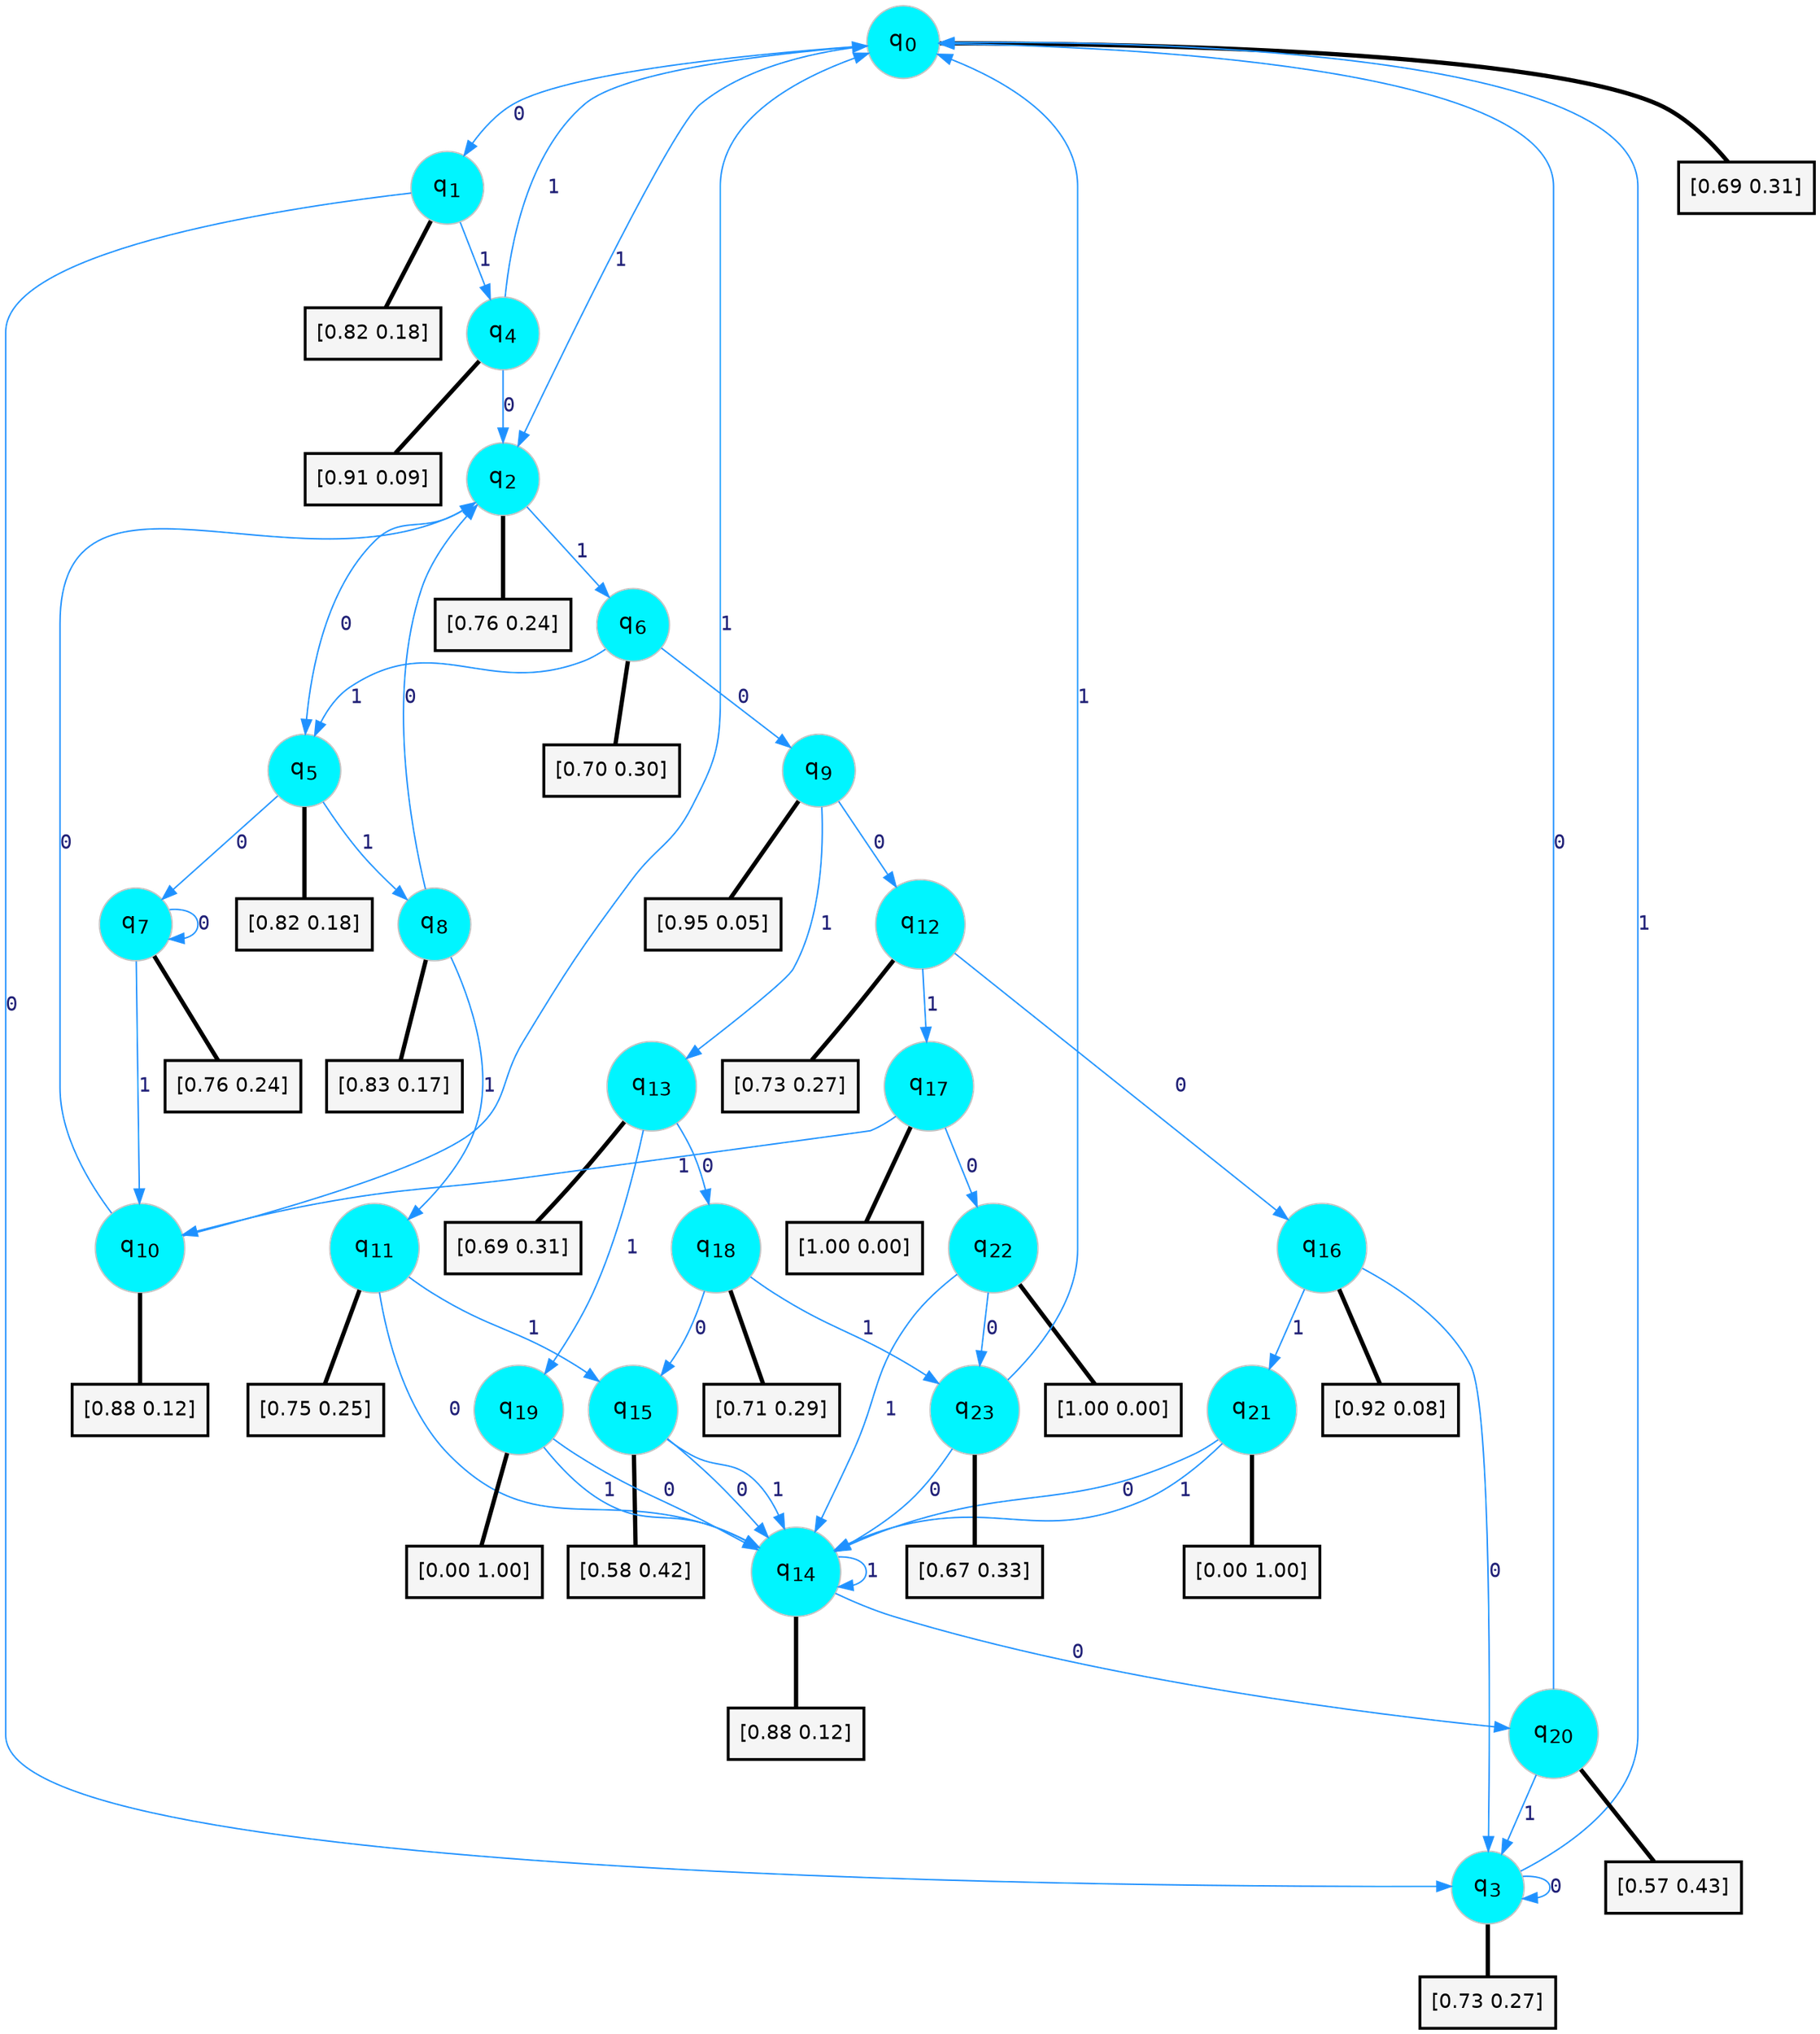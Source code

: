 digraph G {
graph [
bgcolor=transparent, dpi=300, rankdir=TD, size="40,25"];
node [
color=gray, fillcolor=turquoise1, fontcolor=black, fontname=Helvetica, fontsize=16, fontweight=bold, shape=circle, style=filled];
edge [
arrowsize=1, color=dodgerblue1, fontcolor=midnightblue, fontname=courier, fontweight=bold, penwidth=1, style=solid, weight=20];
0[label=<q<SUB>0</SUB>>];
1[label=<q<SUB>1</SUB>>];
2[label=<q<SUB>2</SUB>>];
3[label=<q<SUB>3</SUB>>];
4[label=<q<SUB>4</SUB>>];
5[label=<q<SUB>5</SUB>>];
6[label=<q<SUB>6</SUB>>];
7[label=<q<SUB>7</SUB>>];
8[label=<q<SUB>8</SUB>>];
9[label=<q<SUB>9</SUB>>];
10[label=<q<SUB>10</SUB>>];
11[label=<q<SUB>11</SUB>>];
12[label=<q<SUB>12</SUB>>];
13[label=<q<SUB>13</SUB>>];
14[label=<q<SUB>14</SUB>>];
15[label=<q<SUB>15</SUB>>];
16[label=<q<SUB>16</SUB>>];
17[label=<q<SUB>17</SUB>>];
18[label=<q<SUB>18</SUB>>];
19[label=<q<SUB>19</SUB>>];
20[label=<q<SUB>20</SUB>>];
21[label=<q<SUB>21</SUB>>];
22[label=<q<SUB>22</SUB>>];
23[label=<q<SUB>23</SUB>>];
24[label="[0.69 0.31]", shape=box,fontcolor=black, fontname=Helvetica, fontsize=14, penwidth=2, fillcolor=whitesmoke,color=black];
25[label="[0.82 0.18]", shape=box,fontcolor=black, fontname=Helvetica, fontsize=14, penwidth=2, fillcolor=whitesmoke,color=black];
26[label="[0.76 0.24]", shape=box,fontcolor=black, fontname=Helvetica, fontsize=14, penwidth=2, fillcolor=whitesmoke,color=black];
27[label="[0.73 0.27]", shape=box,fontcolor=black, fontname=Helvetica, fontsize=14, penwidth=2, fillcolor=whitesmoke,color=black];
28[label="[0.91 0.09]", shape=box,fontcolor=black, fontname=Helvetica, fontsize=14, penwidth=2, fillcolor=whitesmoke,color=black];
29[label="[0.82 0.18]", shape=box,fontcolor=black, fontname=Helvetica, fontsize=14, penwidth=2, fillcolor=whitesmoke,color=black];
30[label="[0.70 0.30]", shape=box,fontcolor=black, fontname=Helvetica, fontsize=14, penwidth=2, fillcolor=whitesmoke,color=black];
31[label="[0.76 0.24]", shape=box,fontcolor=black, fontname=Helvetica, fontsize=14, penwidth=2, fillcolor=whitesmoke,color=black];
32[label="[0.83 0.17]", shape=box,fontcolor=black, fontname=Helvetica, fontsize=14, penwidth=2, fillcolor=whitesmoke,color=black];
33[label="[0.95 0.05]", shape=box,fontcolor=black, fontname=Helvetica, fontsize=14, penwidth=2, fillcolor=whitesmoke,color=black];
34[label="[0.88 0.12]", shape=box,fontcolor=black, fontname=Helvetica, fontsize=14, penwidth=2, fillcolor=whitesmoke,color=black];
35[label="[0.75 0.25]", shape=box,fontcolor=black, fontname=Helvetica, fontsize=14, penwidth=2, fillcolor=whitesmoke,color=black];
36[label="[0.73 0.27]", shape=box,fontcolor=black, fontname=Helvetica, fontsize=14, penwidth=2, fillcolor=whitesmoke,color=black];
37[label="[0.69 0.31]", shape=box,fontcolor=black, fontname=Helvetica, fontsize=14, penwidth=2, fillcolor=whitesmoke,color=black];
38[label="[0.88 0.12]", shape=box,fontcolor=black, fontname=Helvetica, fontsize=14, penwidth=2, fillcolor=whitesmoke,color=black];
39[label="[0.58 0.42]", shape=box,fontcolor=black, fontname=Helvetica, fontsize=14, penwidth=2, fillcolor=whitesmoke,color=black];
40[label="[0.92 0.08]", shape=box,fontcolor=black, fontname=Helvetica, fontsize=14, penwidth=2, fillcolor=whitesmoke,color=black];
41[label="[1.00 0.00]", shape=box,fontcolor=black, fontname=Helvetica, fontsize=14, penwidth=2, fillcolor=whitesmoke,color=black];
42[label="[0.71 0.29]", shape=box,fontcolor=black, fontname=Helvetica, fontsize=14, penwidth=2, fillcolor=whitesmoke,color=black];
43[label="[0.00 1.00]", shape=box,fontcolor=black, fontname=Helvetica, fontsize=14, penwidth=2, fillcolor=whitesmoke,color=black];
44[label="[0.57 0.43]", shape=box,fontcolor=black, fontname=Helvetica, fontsize=14, penwidth=2, fillcolor=whitesmoke,color=black];
45[label="[0.00 1.00]", shape=box,fontcolor=black, fontname=Helvetica, fontsize=14, penwidth=2, fillcolor=whitesmoke,color=black];
46[label="[1.00 0.00]", shape=box,fontcolor=black, fontname=Helvetica, fontsize=14, penwidth=2, fillcolor=whitesmoke,color=black];
47[label="[0.67 0.33]", shape=box,fontcolor=black, fontname=Helvetica, fontsize=14, penwidth=2, fillcolor=whitesmoke,color=black];
0->1 [label=0];
0->2 [label=1];
0->24 [arrowhead=none, penwidth=3,color=black];
1->3 [label=0];
1->4 [label=1];
1->25 [arrowhead=none, penwidth=3,color=black];
2->5 [label=0];
2->6 [label=1];
2->26 [arrowhead=none, penwidth=3,color=black];
3->3 [label=0];
3->0 [label=1];
3->27 [arrowhead=none, penwidth=3,color=black];
4->2 [label=0];
4->0 [label=1];
4->28 [arrowhead=none, penwidth=3,color=black];
5->7 [label=0];
5->8 [label=1];
5->29 [arrowhead=none, penwidth=3,color=black];
6->9 [label=0];
6->5 [label=1];
6->30 [arrowhead=none, penwidth=3,color=black];
7->7 [label=0];
7->10 [label=1];
7->31 [arrowhead=none, penwidth=3,color=black];
8->2 [label=0];
8->11 [label=1];
8->32 [arrowhead=none, penwidth=3,color=black];
9->12 [label=0];
9->13 [label=1];
9->33 [arrowhead=none, penwidth=3,color=black];
10->2 [label=0];
10->0 [label=1];
10->34 [arrowhead=none, penwidth=3,color=black];
11->14 [label=0];
11->15 [label=1];
11->35 [arrowhead=none, penwidth=3,color=black];
12->16 [label=0];
12->17 [label=1];
12->36 [arrowhead=none, penwidth=3,color=black];
13->18 [label=0];
13->19 [label=1];
13->37 [arrowhead=none, penwidth=3,color=black];
14->20 [label=0];
14->14 [label=1];
14->38 [arrowhead=none, penwidth=3,color=black];
15->14 [label=0];
15->14 [label=1];
15->39 [arrowhead=none, penwidth=3,color=black];
16->3 [label=0];
16->21 [label=1];
16->40 [arrowhead=none, penwidth=3,color=black];
17->22 [label=0];
17->10 [label=1];
17->41 [arrowhead=none, penwidth=3,color=black];
18->15 [label=0];
18->23 [label=1];
18->42 [arrowhead=none, penwidth=3,color=black];
19->14 [label=0];
19->14 [label=1];
19->43 [arrowhead=none, penwidth=3,color=black];
20->0 [label=0];
20->3 [label=1];
20->44 [arrowhead=none, penwidth=3,color=black];
21->14 [label=0];
21->14 [label=1];
21->45 [arrowhead=none, penwidth=3,color=black];
22->23 [label=0];
22->14 [label=1];
22->46 [arrowhead=none, penwidth=3,color=black];
23->14 [label=0];
23->0 [label=1];
23->47 [arrowhead=none, penwidth=3,color=black];
}
